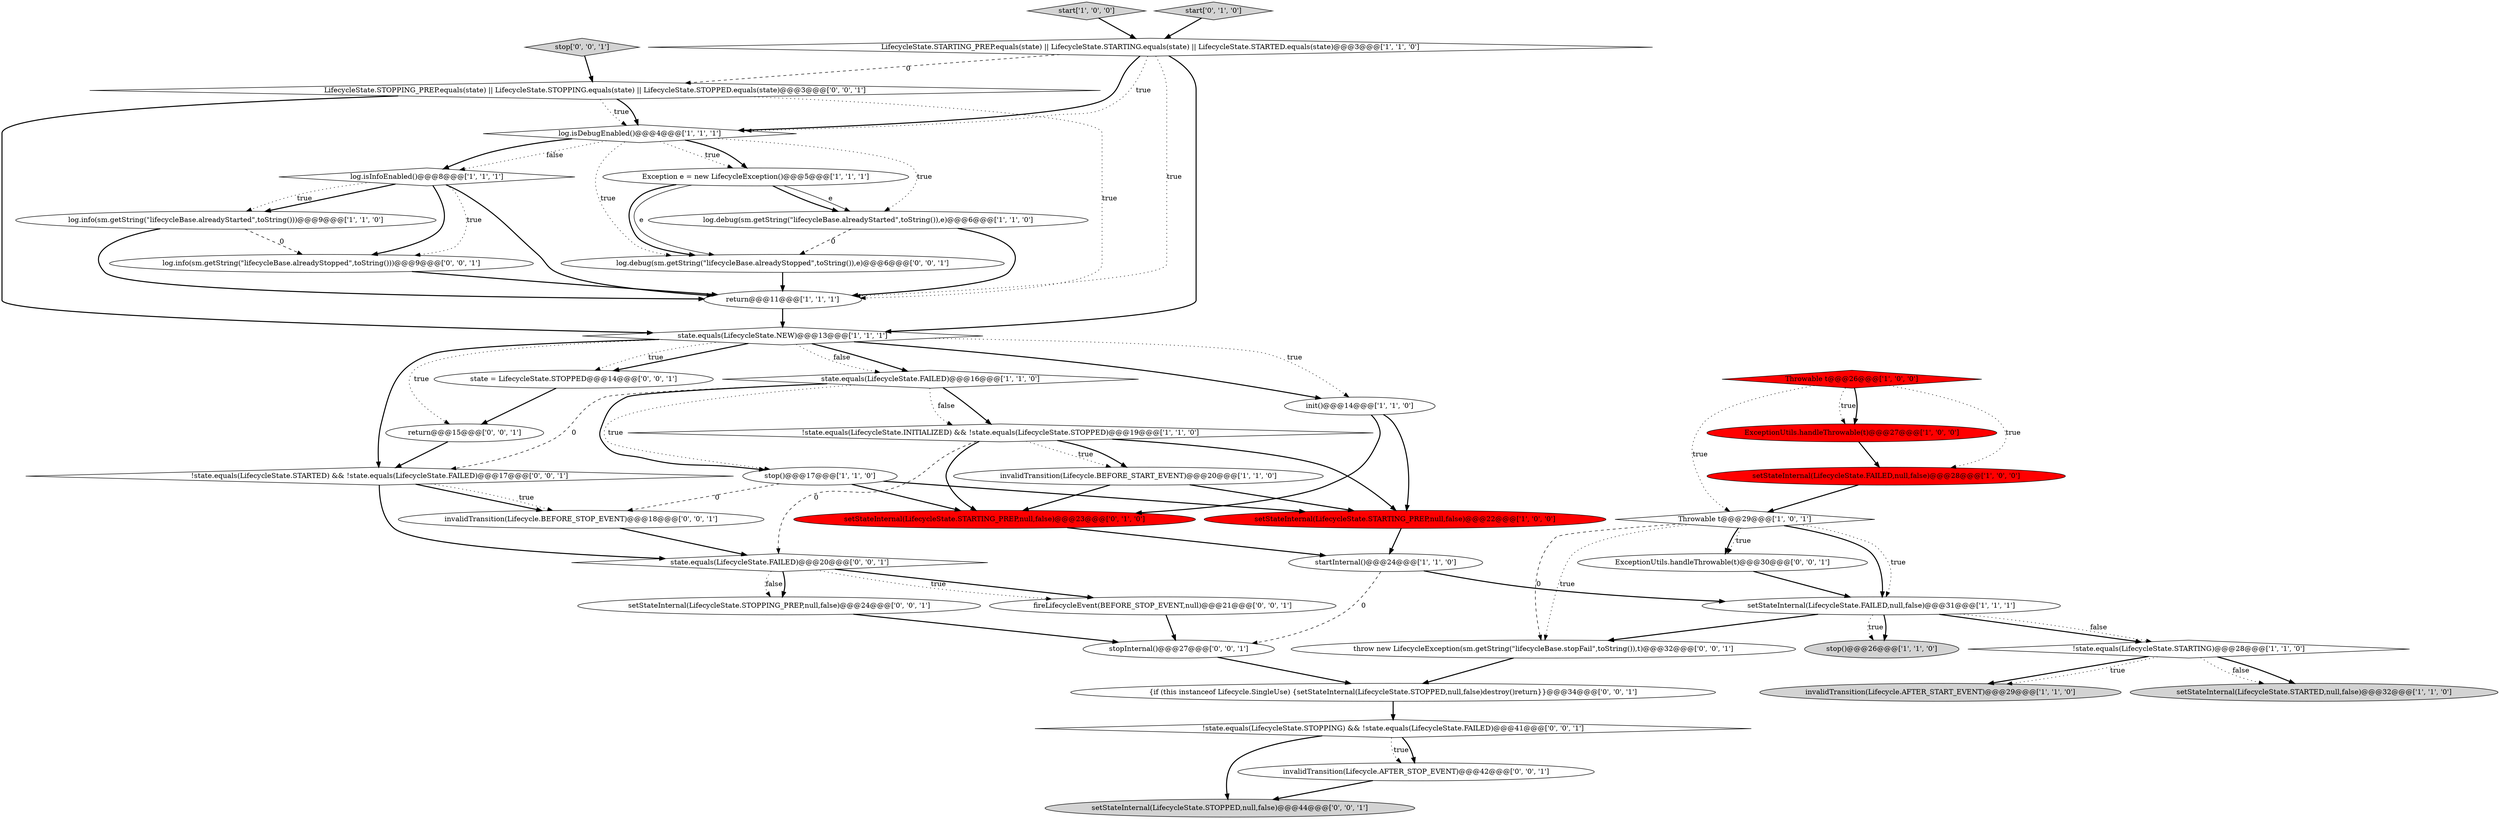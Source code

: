 digraph {
3 [style = filled, label = "setStateInternal(LifecycleState.FAILED,null,false)@@@28@@@['1', '0', '0']", fillcolor = red, shape = ellipse image = "AAA1AAABBB1BBB"];
35 [style = filled, label = "state.equals(LifecycleState.FAILED)@@@20@@@['0', '0', '1']", fillcolor = white, shape = diamond image = "AAA0AAABBB3BBB"];
44 [style = filled, label = "ExceptionUtils.handleThrowable(t)@@@30@@@['0', '0', '1']", fillcolor = white, shape = ellipse image = "AAA0AAABBB3BBB"];
37 [style = filled, label = "throw new LifecycleException(sm.getString(\"lifecycleBase.stopFail\",toString()),t)@@@32@@@['0', '0', '1']", fillcolor = white, shape = ellipse image = "AAA0AAABBB3BBB"];
29 [style = filled, label = "setStateInternal(LifecycleState.STOPPING_PREP,null,false)@@@24@@@['0', '0', '1']", fillcolor = white, shape = ellipse image = "AAA0AAABBB3BBB"];
14 [style = filled, label = "log.info(sm.getString(\"lifecycleBase.alreadyStarted\",toString()))@@@9@@@['1', '1', '0']", fillcolor = white, shape = ellipse image = "AAA0AAABBB1BBB"];
7 [style = filled, label = "stop()@@@26@@@['1', '1', '0']", fillcolor = lightgray, shape = ellipse image = "AAA0AAABBB1BBB"];
22 [style = filled, label = "state.equals(LifecycleState.FAILED)@@@16@@@['1', '1', '0']", fillcolor = white, shape = diamond image = "AAA0AAABBB1BBB"];
34 [style = filled, label = "log.info(sm.getString(\"lifecycleBase.alreadyStopped\",toString()))@@@9@@@['0', '0', '1']", fillcolor = white, shape = ellipse image = "AAA0AAABBB3BBB"];
12 [style = filled, label = "setStateInternal(LifecycleState.STARTED,null,false)@@@32@@@['1', '1', '0']", fillcolor = lightgray, shape = ellipse image = "AAA0AAABBB1BBB"];
16 [style = filled, label = "setStateInternal(LifecycleState.FAILED,null,false)@@@31@@@['1', '1', '1']", fillcolor = white, shape = ellipse image = "AAA0AAABBB1BBB"];
18 [style = filled, label = "invalidTransition(Lifecycle.AFTER_START_EVENT)@@@29@@@['1', '1', '0']", fillcolor = lightgray, shape = ellipse image = "AAA0AAABBB1BBB"];
31 [style = filled, label = "fireLifecycleEvent(BEFORE_STOP_EVENT,null)@@@21@@@['0', '0', '1']", fillcolor = white, shape = ellipse image = "AAA0AAABBB3BBB"];
13 [style = filled, label = "Throwable t@@@26@@@['1', '0', '0']", fillcolor = red, shape = diamond image = "AAA1AAABBB1BBB"];
39 [style = filled, label = "setStateInternal(LifecycleState.STOPPED,null,false)@@@44@@@['0', '0', '1']", fillcolor = lightgray, shape = ellipse image = "AAA0AAABBB3BBB"];
21 [style = filled, label = "Throwable t@@@29@@@['1', '0', '1']", fillcolor = white, shape = diamond image = "AAA0AAABBB1BBB"];
40 [style = filled, label = "LifecycleState.STOPPING_PREP.equals(state) || LifecycleState.STOPPING.equals(state) || LifecycleState.STOPPED.equals(state)@@@3@@@['0', '0', '1']", fillcolor = white, shape = diamond image = "AAA0AAABBB3BBB"];
41 [style = filled, label = "stopInternal()@@@27@@@['0', '0', '1']", fillcolor = white, shape = ellipse image = "AAA0AAABBB3BBB"];
4 [style = filled, label = "Exception e = new LifecycleException()@@@5@@@['1', '1', '1']", fillcolor = white, shape = ellipse image = "AAA0AAABBB1BBB"];
43 [style = filled, label = "{if (this instanceof Lifecycle.SingleUse) {setStateInternal(LifecycleState.STOPPED,null,false)destroy()return}}@@@34@@@['0', '0', '1']", fillcolor = white, shape = ellipse image = "AAA0AAABBB3BBB"];
42 [style = filled, label = "invalidTransition(Lifecycle.BEFORE_STOP_EVENT)@@@18@@@['0', '0', '1']", fillcolor = white, shape = ellipse image = "AAA0AAABBB3BBB"];
15 [style = filled, label = "setStateInternal(LifecycleState.STARTING_PREP,null,false)@@@22@@@['1', '0', '0']", fillcolor = red, shape = ellipse image = "AAA1AAABBB1BBB"];
5 [style = filled, label = "ExceptionUtils.handleThrowable(t)@@@27@@@['1', '0', '0']", fillcolor = red, shape = ellipse image = "AAA1AAABBB1BBB"];
0 [style = filled, label = "start['1', '0', '0']", fillcolor = lightgray, shape = diamond image = "AAA0AAABBB1BBB"];
24 [style = filled, label = "return@@@11@@@['1', '1', '1']", fillcolor = white, shape = ellipse image = "AAA0AAABBB1BBB"];
32 [style = filled, label = "!state.equals(LifecycleState.STOPPING) && !state.equals(LifecycleState.FAILED)@@@41@@@['0', '0', '1']", fillcolor = white, shape = diamond image = "AAA0AAABBB3BBB"];
30 [style = filled, label = "invalidTransition(Lifecycle.AFTER_STOP_EVENT)@@@42@@@['0', '0', '1']", fillcolor = white, shape = ellipse image = "AAA0AAABBB3BBB"];
38 [style = filled, label = "!state.equals(LifecycleState.STARTED) && !state.equals(LifecycleState.FAILED)@@@17@@@['0', '0', '1']", fillcolor = white, shape = diamond image = "AAA0AAABBB3BBB"];
26 [style = filled, label = "start['0', '1', '0']", fillcolor = lightgray, shape = diamond image = "AAA0AAABBB2BBB"];
23 [style = filled, label = "stop()@@@17@@@['1', '1', '0']", fillcolor = white, shape = ellipse image = "AAA0AAABBB1BBB"];
1 [style = filled, label = "log.debug(sm.getString(\"lifecycleBase.alreadyStarted\",toString()),e)@@@6@@@['1', '1', '0']", fillcolor = white, shape = ellipse image = "AAA0AAABBB1BBB"];
8 [style = filled, label = "!state.equals(LifecycleState.STARTING)@@@28@@@['1', '1', '0']", fillcolor = white, shape = diamond image = "AAA0AAABBB1BBB"];
28 [style = filled, label = "stop['0', '0', '1']", fillcolor = lightgray, shape = diamond image = "AAA0AAABBB3BBB"];
11 [style = filled, label = "state.equals(LifecycleState.NEW)@@@13@@@['1', '1', '1']", fillcolor = white, shape = diamond image = "AAA0AAABBB1BBB"];
19 [style = filled, label = "LifecycleState.STARTING_PREP.equals(state) || LifecycleState.STARTING.equals(state) || LifecycleState.STARTED.equals(state)@@@3@@@['1', '1', '0']", fillcolor = white, shape = diamond image = "AAA0AAABBB1BBB"];
36 [style = filled, label = "state = LifecycleState.STOPPED@@@14@@@['0', '0', '1']", fillcolor = white, shape = ellipse image = "AAA0AAABBB3BBB"];
25 [style = filled, label = "setStateInternal(LifecycleState.STARTING_PREP,null,false)@@@23@@@['0', '1', '0']", fillcolor = red, shape = ellipse image = "AAA1AAABBB2BBB"];
2 [style = filled, label = "!state.equals(LifecycleState.INITIALIZED) && !state.equals(LifecycleState.STOPPED)@@@19@@@['1', '1', '0']", fillcolor = white, shape = diamond image = "AAA0AAABBB1BBB"];
20 [style = filled, label = "invalidTransition(Lifecycle.BEFORE_START_EVENT)@@@20@@@['1', '1', '0']", fillcolor = white, shape = ellipse image = "AAA0AAABBB1BBB"];
6 [style = filled, label = "init()@@@14@@@['1', '1', '0']", fillcolor = white, shape = ellipse image = "AAA0AAABBB1BBB"];
9 [style = filled, label = "log.isDebugEnabled()@@@4@@@['1', '1', '1']", fillcolor = white, shape = diamond image = "AAA0AAABBB1BBB"];
27 [style = filled, label = "return@@@15@@@['0', '0', '1']", fillcolor = white, shape = ellipse image = "AAA0AAABBB3BBB"];
10 [style = filled, label = "log.isInfoEnabled()@@@8@@@['1', '1', '1']", fillcolor = white, shape = diamond image = "AAA0AAABBB1BBB"];
33 [style = filled, label = "log.debug(sm.getString(\"lifecycleBase.alreadyStopped\",toString()),e)@@@6@@@['0', '0', '1']", fillcolor = white, shape = ellipse image = "AAA0AAABBB3BBB"];
17 [style = filled, label = "startInternal()@@@24@@@['1', '1', '0']", fillcolor = white, shape = ellipse image = "AAA0AAABBB1BBB"];
5->3 [style = bold, label=""];
14->24 [style = bold, label=""];
16->37 [style = bold, label=""];
27->38 [style = bold, label=""];
11->22 [style = dotted, label="false"];
10->24 [style = bold, label=""];
10->34 [style = dotted, label="true"];
16->7 [style = bold, label=""];
13->5 [style = dotted, label="true"];
19->11 [style = bold, label=""];
21->37 [style = dashed, label="0"];
9->10 [style = bold, label=""];
38->42 [style = bold, label=""];
11->36 [style = bold, label=""];
40->9 [style = dotted, label="true"];
17->41 [style = dashed, label="0"];
16->7 [style = dotted, label="true"];
15->17 [style = bold, label=""];
37->43 [style = bold, label=""];
40->11 [style = bold, label=""];
34->24 [style = bold, label=""];
19->9 [style = bold, label=""];
13->21 [style = dotted, label="true"];
24->11 [style = bold, label=""];
2->15 [style = bold, label=""];
32->30 [style = dotted, label="true"];
22->38 [style = dashed, label="0"];
21->16 [style = bold, label=""];
21->37 [style = dotted, label="true"];
2->25 [style = bold, label=""];
20->15 [style = bold, label=""];
17->16 [style = bold, label=""];
11->36 [style = dotted, label="true"];
2->20 [style = dotted, label="true"];
35->31 [style = bold, label=""];
9->33 [style = dotted, label="true"];
23->25 [style = bold, label=""];
21->44 [style = bold, label=""];
2->20 [style = bold, label=""];
4->33 [style = solid, label="e"];
22->23 [style = dotted, label="true"];
13->3 [style = dotted, label="true"];
10->14 [style = bold, label=""];
0->19 [style = bold, label=""];
8->18 [style = bold, label=""];
43->32 [style = bold, label=""];
20->25 [style = bold, label=""];
22->23 [style = bold, label=""];
10->34 [style = bold, label=""];
44->16 [style = bold, label=""];
19->9 [style = dotted, label="true"];
31->41 [style = bold, label=""];
13->5 [style = bold, label=""];
9->4 [style = dotted, label="true"];
8->18 [style = dotted, label="true"];
21->16 [style = dotted, label="true"];
38->35 [style = bold, label=""];
9->10 [style = dotted, label="false"];
41->43 [style = bold, label=""];
4->1 [style = solid, label="e"];
38->42 [style = dotted, label="true"];
1->33 [style = dashed, label="0"];
22->2 [style = bold, label=""];
35->29 [style = bold, label=""];
16->8 [style = bold, label=""];
2->35 [style = dashed, label="0"];
23->15 [style = bold, label=""];
40->9 [style = bold, label=""];
19->24 [style = dotted, label="true"];
26->19 [style = bold, label=""];
4->33 [style = bold, label=""];
32->30 [style = bold, label=""];
35->31 [style = dotted, label="true"];
25->17 [style = bold, label=""];
6->15 [style = bold, label=""];
11->27 [style = dotted, label="true"];
11->6 [style = dotted, label="true"];
33->24 [style = bold, label=""];
9->1 [style = dotted, label="true"];
11->22 [style = bold, label=""];
3->21 [style = bold, label=""];
32->39 [style = bold, label=""];
4->1 [style = bold, label=""];
16->8 [style = dotted, label="false"];
19->40 [style = dashed, label="0"];
8->12 [style = bold, label=""];
11->38 [style = bold, label=""];
28->40 [style = bold, label=""];
8->12 [style = dotted, label="false"];
14->34 [style = dashed, label="0"];
29->41 [style = bold, label=""];
9->4 [style = bold, label=""];
11->6 [style = bold, label=""];
40->24 [style = dotted, label="true"];
22->2 [style = dotted, label="false"];
35->29 [style = dotted, label="false"];
42->35 [style = bold, label=""];
10->14 [style = dotted, label="true"];
36->27 [style = bold, label=""];
21->44 [style = dotted, label="true"];
1->24 [style = bold, label=""];
30->39 [style = bold, label=""];
23->42 [style = dashed, label="0"];
6->25 [style = bold, label=""];
}
